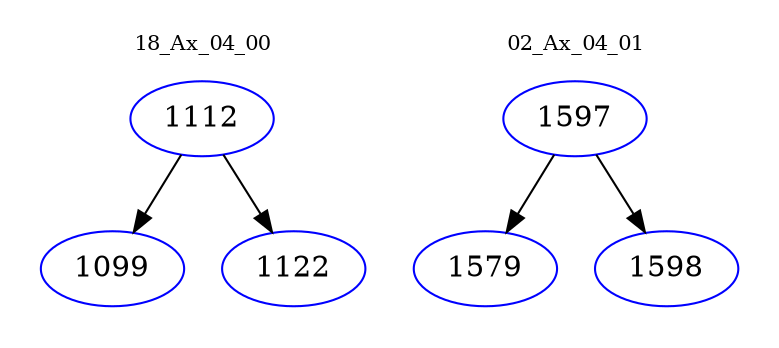 digraph{
subgraph cluster_0 {
color = white
label = "18_Ax_04_00";
fontsize=10;
T0_1112 [label="1112", color="blue"]
T0_1112 -> T0_1099 [color="black"]
T0_1099 [label="1099", color="blue"]
T0_1112 -> T0_1122 [color="black"]
T0_1122 [label="1122", color="blue"]
}
subgraph cluster_1 {
color = white
label = "02_Ax_04_01";
fontsize=10;
T1_1597 [label="1597", color="blue"]
T1_1597 -> T1_1579 [color="black"]
T1_1579 [label="1579", color="blue"]
T1_1597 -> T1_1598 [color="black"]
T1_1598 [label="1598", color="blue"]
}
}
